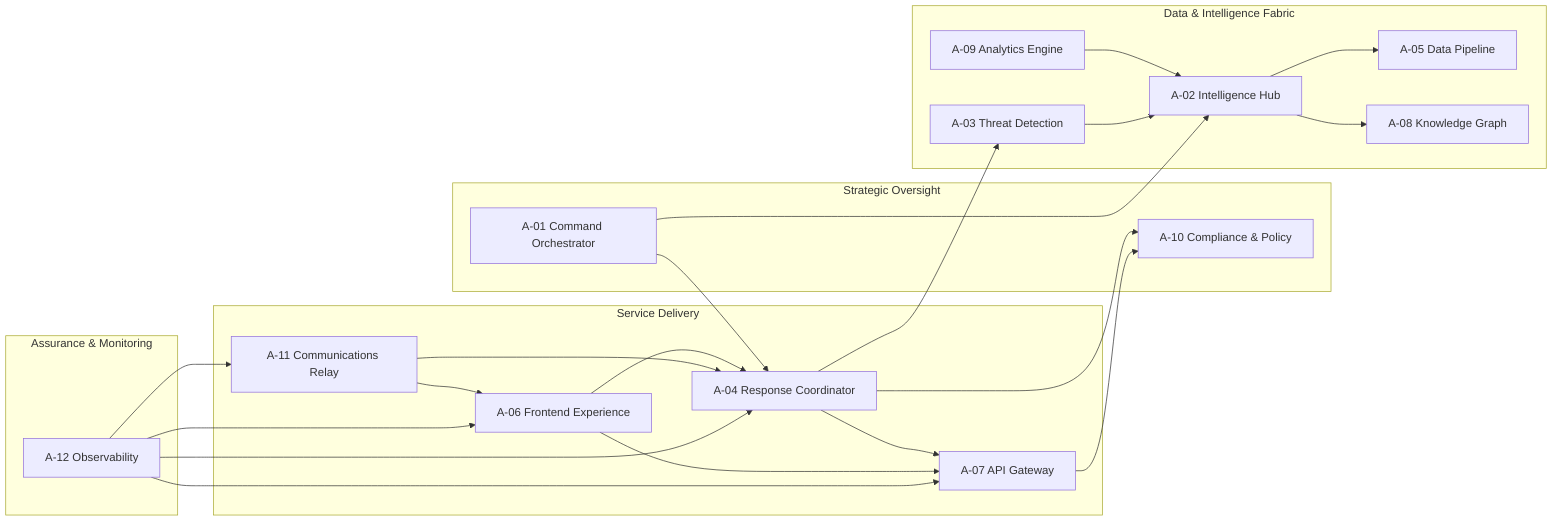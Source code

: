%% Inter-agent synchronization graph
%% Arrows point from a consumer to the agent it depends on for inputs or coordination signals.
flowchart LR
    subgraph Strategic_Cluster["Strategic Oversight"]
        A01["A-01 Command Orchestrator"]
        A10["A-10 Compliance & Policy"]
    end

    subgraph Data_Fabric["Data & Intelligence Fabric"]
        A02["A-02 Intelligence Hub"]
        A03["A-03 Threat Detection"]
        A05["A-05 Data Pipeline"]
        A08["A-08 Knowledge Graph"]
        A09["A-09 Analytics Engine"]
    end

    subgraph Delivery_Cluster["Service Delivery"]
        A04["A-04 Response Coordinator"]
        A06["A-06 Frontend Experience"]
        A07["A-07 API Gateway"]
        A11["A-11 Communications Relay"]
    end

    subgraph Assurance_Cluster["Assurance & Monitoring"]
        A12["A-12 Observability"]
    end

    %% Core orchestration
    A01 --> A02
    A01 --> A04
    A04 --> A10
    A07 --> A10

    %% Data dependencies feeding the intelligence hub
    A02 --> A05
    A02 --> A08
    A09 --> A02

    %% Downstream use of intelligence
    A03 --> A02
    A04 --> A03

    %% Service delivery flows
    A04 --> A07
    A06 --> A04
    A06 --> A07
    A11 --> A04
    A11 --> A06

    %% Monitoring loops
    A12 --> A06
    A12 --> A07
    A12 --> A11
    A12 --> A04